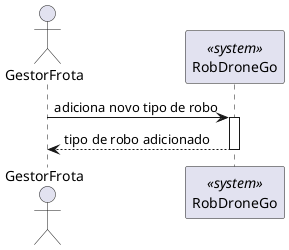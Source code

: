 @startuml


actor GestorFrota
participant RobDroneGo <<system>>




GestorFrota-> RobDroneGo : adiciona novo tipo de robo
activate RobDroneGo


GestorFrota<-- RobDroneGo  : tipo de robo adicionado
deactivate RobDroneGo


@enduml
